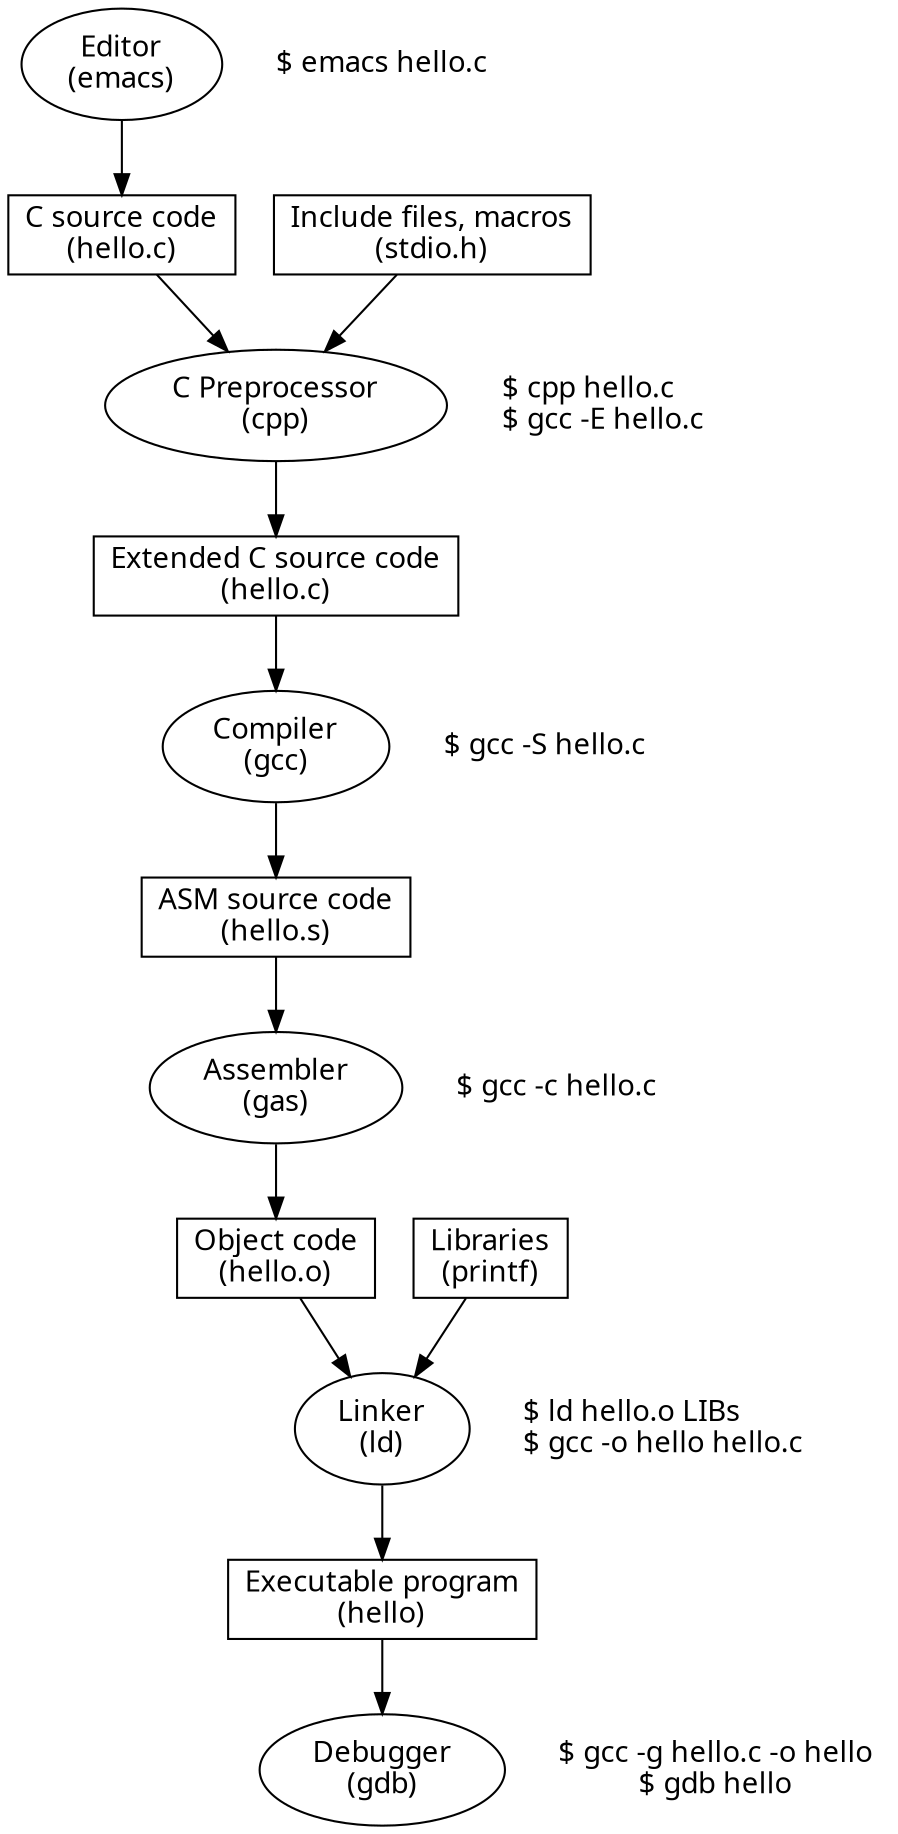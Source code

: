 digraph{
	node [fontname=handlee];
	
	{
		rank=same;
		editor [label="Editor\n(emacs)"];
		editorcmd [label="$ emacs hello.c", shape=plaintext];
	}
	
	src [label="C source code\n(hello.c)", shape=rect];
	stdio [label="Include files, macros\n(stdio.h)", shape=rect];
	
	{
		rank=same;
		cpp [label="C Preprocessor\n(cpp)"];
		cppcmd [label="$ cpp hello.c\l$ gcc -E hello.c", shape=plaintext];
	}
	
	extsrc [label="Extended C source code\n(hello.c)", shape=rect];

	{
		rank=same;
		gcc [label="Compiler\n(gcc)"];
		gcccmd [label="$ gcc -S hello.c", shape=plaintext];
	}
	
	asmsrc [label="ASM source code\n(hello.s)", shape=rect];
	
	{
		rank=same;
		gas [label="Assembler\n(gas)"];
		gascmd [label="$ gcc -c hello.c", shape=plaintext];
	}
	
	obj [label="Object code\n(hello.o)", shape=rect];
	lib [label="Libraries\n(printf)", shape=rect];

	{
		rank=same;
		ld [label="Linker\n(ld)"];
		ldcmd [label="$ ld hello.o LIBs\l$ gcc -o hello hello.c", shape=plaintext];
	}
	
	exe [label="Executable program\n(hello)", shape=rect];

	{
		rank=same;
		gdb [label="Debugger\n(gdb)"];
		gdbcmd [label="$ gcc -g hello.c -o hello\l$ gdb hello", shape=plaintext];
	}

	editor -> src -> cpp -> extsrc -> gcc -> asmsrc -> gas -> obj -> ld -> exe -> gdb;
	stdio -> cpp; lib -> ld;
	{rank=same; src; stdio}
	{rank=same; obj; lib}	
}
